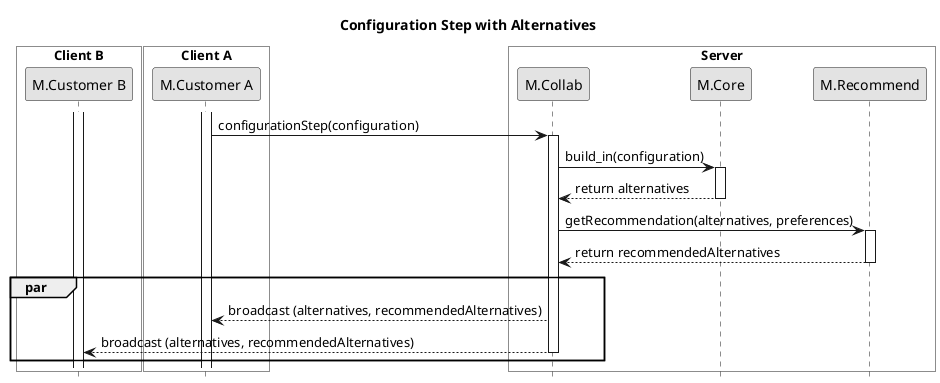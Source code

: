 @startuml
skinparam monochrome true
skinparam SequenceBoxBackgroundColor #ffffff
skinparam ParticipantPadding 5
skinparam shadowing false
hide footbox

title Configuration Step with Alternatives

box "Client B"
participant "M.Customer B"
end box

box "Client A"
participant "M.Customer A"
end box

box "Server"
participant M.Collab
participant M.Core
participant M.Recommend
end box

activate "M.Customer A"
activate "M.Customer B"

"M.Customer A" -> M.Collab: configurationStep(configuration)
activate M.Collab
M.Collab -> M.Core: build_in(configuration)
activate M.Core
M.Collab <-- M.Core: return alternatives
deactivate M.Core
M.Collab -> M.Recommend : getRecommendation(alternatives, preferences)
activate M.Recommend
M.Collab <-- M.Recommend : return recommendedAlternatives
deactivate M.Recommend

par
    M.Collab --> "M.Customer A" : broadcast (alternatives, recommendedAlternatives)
    M.Collab --> "M.Customer B" : broadcast (alternatives, recommendedAlternatives)
    deactivate M.Collab
end



@enduml